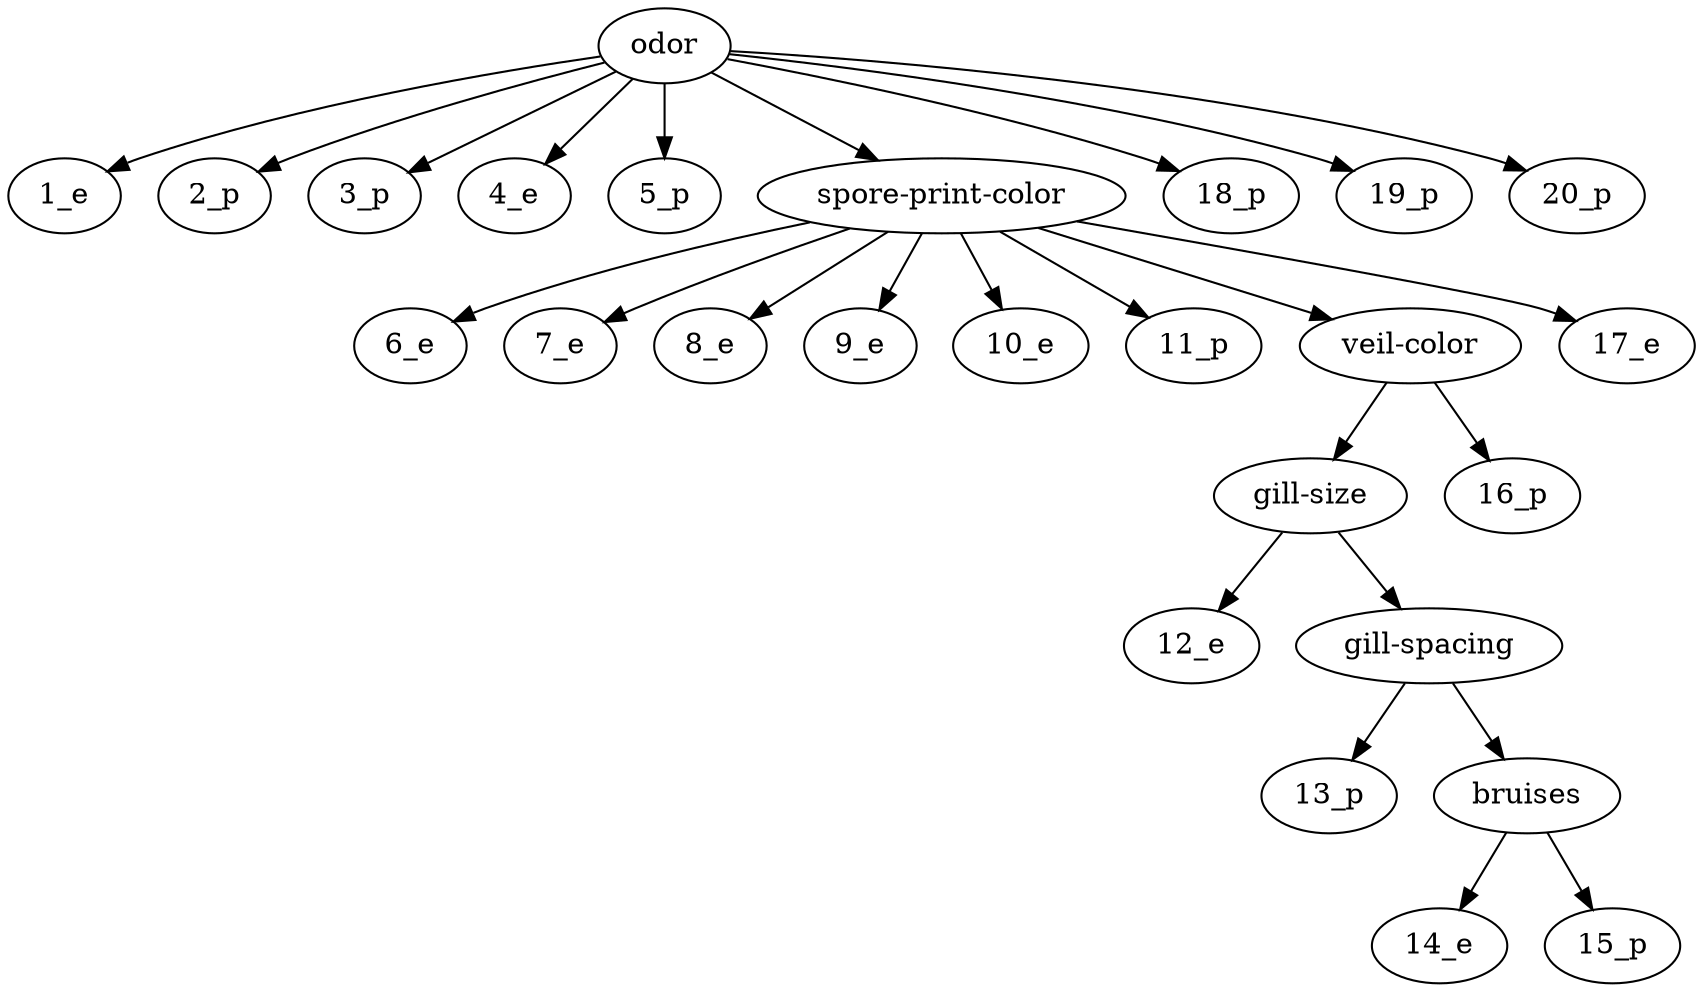 strict digraph "" {
	odor -> "1_e";
	odor -> "2_p";
	odor -> "3_p";
	odor -> "4_e";
	odor -> "5_p";
	odor -> "spore-print-color";
	odor -> "18_p";
	odor -> "19_p";
	odor -> "20_p";
	"spore-print-color" -> "6_e";
	"spore-print-color" -> "7_e";
	"spore-print-color" -> "8_e";
	"spore-print-color" -> "9_e";
	"spore-print-color" -> "10_e";
	"spore-print-color" -> "11_p";
	"spore-print-color" -> "veil-color";
	"spore-print-color" -> "17_e";
	"gill-size" -> "12_e";
	"gill-size" -> "gill-spacing";
	"gill-spacing" -> "13_p";
	"gill-spacing" -> bruises;
	bruises -> "14_e";
	bruises -> "15_p";
	"veil-color" -> "gill-size";
	"veil-color" -> "16_p";
}
